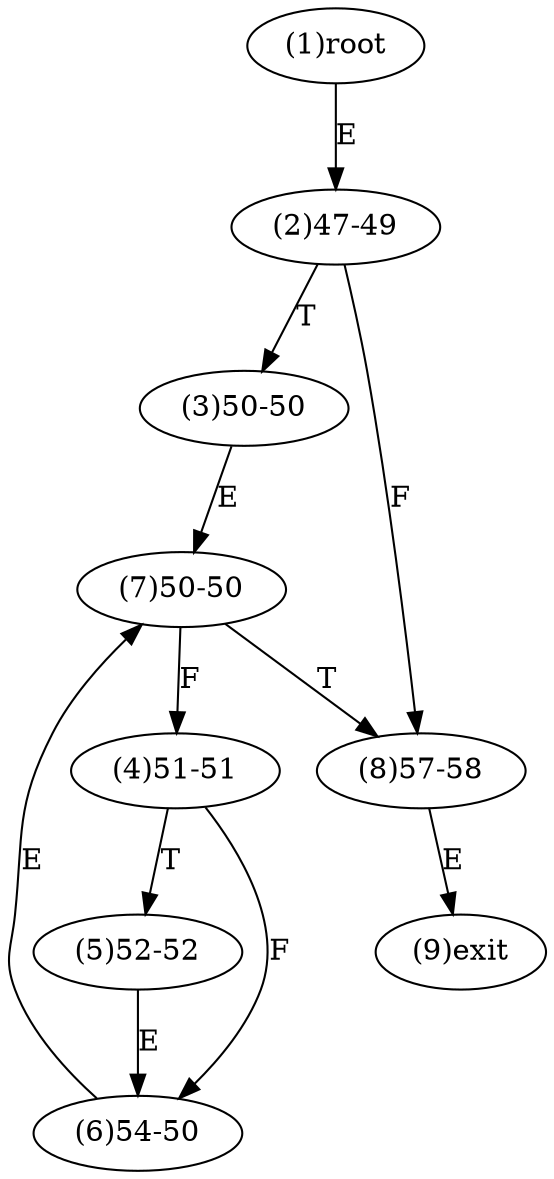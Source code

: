 digraph "" { 
1[ label="(1)root"];
2[ label="(2)47-49"];
3[ label="(3)50-50"];
4[ label="(4)51-51"];
5[ label="(5)52-52"];
6[ label="(6)54-50"];
7[ label="(7)50-50"];
8[ label="(8)57-58"];
9[ label="(9)exit"];
1->2[ label="E"];
2->8[ label="F"];
2->3[ label="T"];
3->7[ label="E"];
4->6[ label="F"];
4->5[ label="T"];
5->6[ label="E"];
6->7[ label="E"];
7->4[ label="F"];
7->8[ label="T"];
8->9[ label="E"];
}
